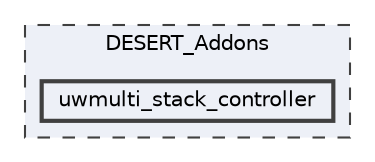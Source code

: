 digraph "uwmulti_stack_controller"
{
 // LATEX_PDF_SIZE
  bgcolor="transparent";
  edge [fontname=Helvetica,fontsize=10,labelfontname=Helvetica,labelfontsize=10];
  node [fontname=Helvetica,fontsize=10,shape=box,height=0.2,width=0.4];
  compound=true
  subgraph clusterdir_08adb9e4b94062c0b7143ffffbc6188b {
    graph [ bgcolor="#edf0f7", pencolor="grey25", label="DESERT_Addons", fontname=Helvetica,fontsize=10 style="filled,dashed", URL="dir_08adb9e4b94062c0b7143ffffbc6188b.html",tooltip=""]
  dir_6da05fbc32a87a47523022f063b71e3f [label="uwmulti_stack_controller", fillcolor="#edf0f7", color="grey25", style="filled,bold", URL="dir_6da05fbc32a87a47523022f063b71e3f.html",tooltip=""];
  }
}
